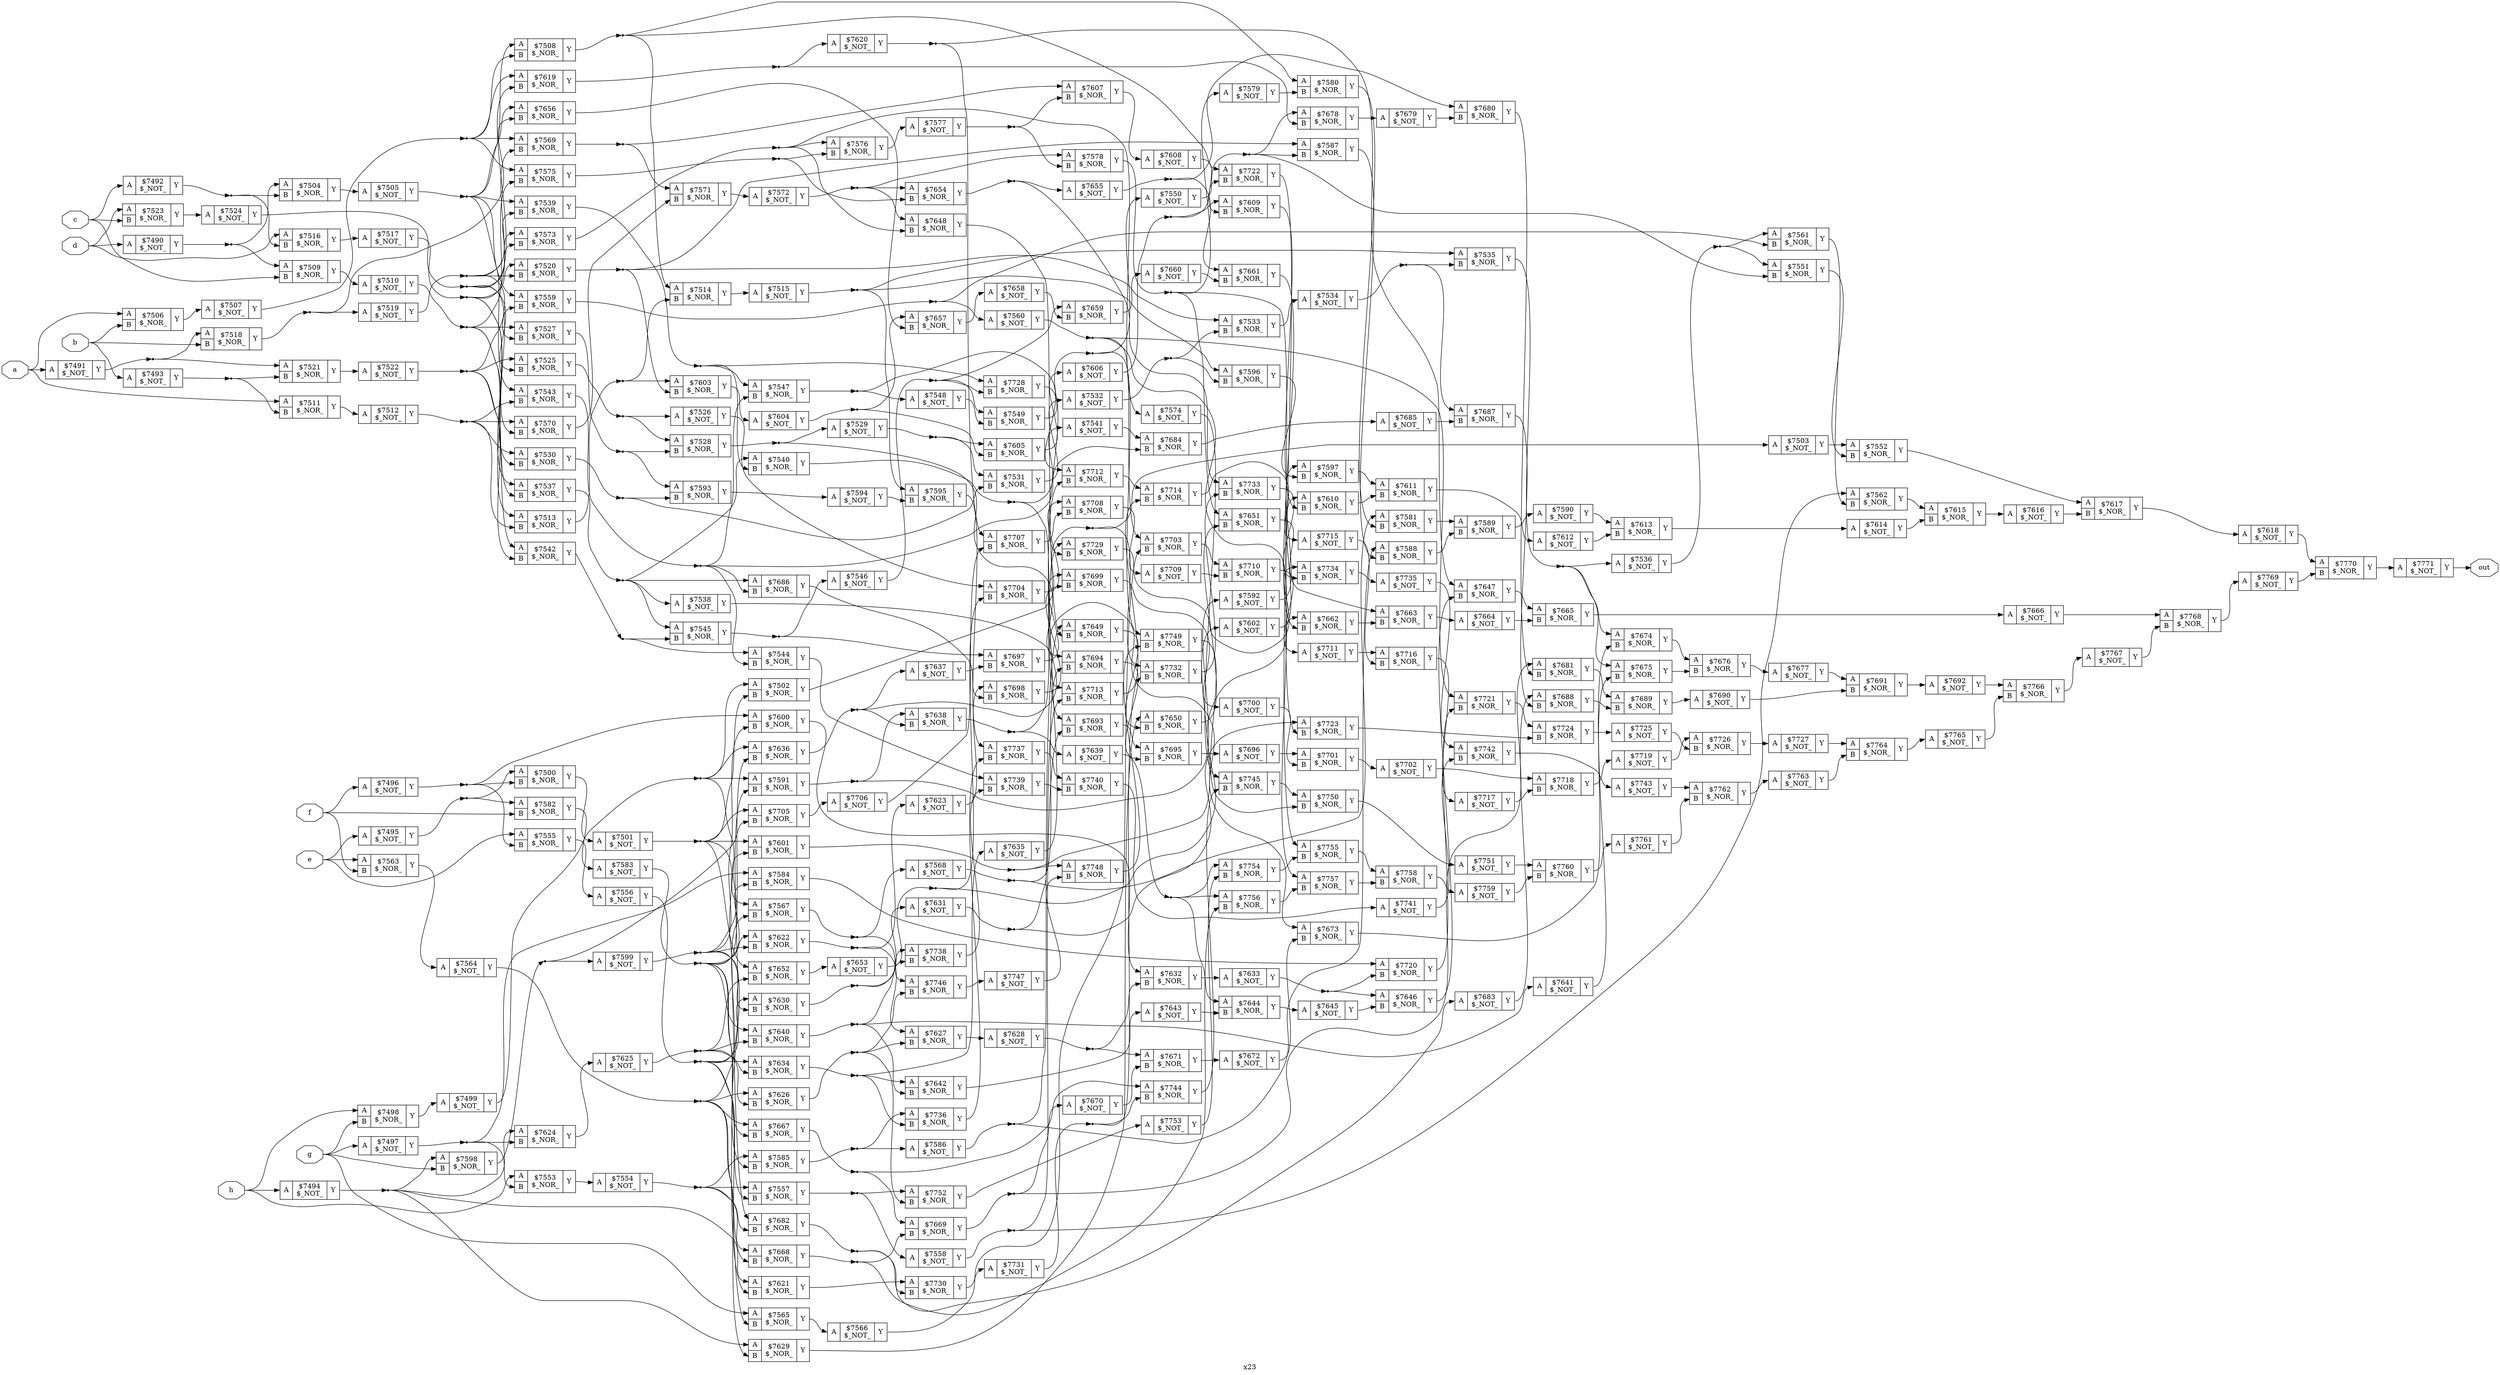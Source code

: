 digraph "x23" {
label="x23";
rankdir="LR";
remincross=true;
n282 [ shape=octagon, label="a", color="black", fontcolor="black" ];
n283 [ shape=octagon, label="b", color="black", fontcolor="black" ];
n284 [ shape=octagon, label="c", color="black", fontcolor="black" ];
n285 [ shape=octagon, label="d", color="black", fontcolor="black" ];
n286 [ shape=octagon, label="e", color="black", fontcolor="black" ];
n287 [ shape=octagon, label="f", color="black", fontcolor="black" ];
n288 [ shape=octagon, label="g", color="black", fontcolor="black" ];
n289 [ shape=octagon, label="h", color="black", fontcolor="black" ];
n290 [ shape=octagon, label="out", color="black", fontcolor="black" ];
c293 [ shape=record, label="{{<p291> A}|$7490\n$_NOT_|{<p292> Y}}" ];
c294 [ shape=record, label="{{<p291> A}|$7491\n$_NOT_|{<p292> Y}}" ];
c295 [ shape=record, label="{{<p291> A}|$7492\n$_NOT_|{<p292> Y}}" ];
c296 [ shape=record, label="{{<p291> A}|$7493\n$_NOT_|{<p292> Y}}" ];
c297 [ shape=record, label="{{<p291> A}|$7494\n$_NOT_|{<p292> Y}}" ];
c298 [ shape=record, label="{{<p291> A}|$7495\n$_NOT_|{<p292> Y}}" ];
c299 [ shape=record, label="{{<p291> A}|$7496\n$_NOT_|{<p292> Y}}" ];
c300 [ shape=record, label="{{<p291> A}|$7497\n$_NOT_|{<p292> Y}}" ];
c302 [ shape=record, label="{{<p291> A|<p301> B}|$7498\n$_NOR_|{<p292> Y}}" ];
c303 [ shape=record, label="{{<p291> A}|$7499\n$_NOT_|{<p292> Y}}" ];
c304 [ shape=record, label="{{<p291> A|<p301> B}|$7500\n$_NOR_|{<p292> Y}}" ];
c305 [ shape=record, label="{{<p291> A}|$7501\n$_NOT_|{<p292> Y}}" ];
c306 [ shape=record, label="{{<p291> A|<p301> B}|$7502\n$_NOR_|{<p292> Y}}" ];
c307 [ shape=record, label="{{<p291> A}|$7503\n$_NOT_|{<p292> Y}}" ];
c308 [ shape=record, label="{{<p291> A|<p301> B}|$7504\n$_NOR_|{<p292> Y}}" ];
c309 [ shape=record, label="{{<p291> A}|$7505\n$_NOT_|{<p292> Y}}" ];
c310 [ shape=record, label="{{<p291> A|<p301> B}|$7506\n$_NOR_|{<p292> Y}}" ];
c311 [ shape=record, label="{{<p291> A}|$7507\n$_NOT_|{<p292> Y}}" ];
c312 [ shape=record, label="{{<p291> A|<p301> B}|$7508\n$_NOR_|{<p292> Y}}" ];
c313 [ shape=record, label="{{<p291> A|<p301> B}|$7509\n$_NOR_|{<p292> Y}}" ];
c314 [ shape=record, label="{{<p291> A}|$7510\n$_NOT_|{<p292> Y}}" ];
c315 [ shape=record, label="{{<p291> A|<p301> B}|$7511\n$_NOR_|{<p292> Y}}" ];
c316 [ shape=record, label="{{<p291> A}|$7512\n$_NOT_|{<p292> Y}}" ];
c317 [ shape=record, label="{{<p291> A|<p301> B}|$7513\n$_NOR_|{<p292> Y}}" ];
c318 [ shape=record, label="{{<p291> A|<p301> B}|$7514\n$_NOR_|{<p292> Y}}" ];
c319 [ shape=record, label="{{<p291> A}|$7515\n$_NOT_|{<p292> Y}}" ];
c320 [ shape=record, label="{{<p291> A|<p301> B}|$7516\n$_NOR_|{<p292> Y}}" ];
c321 [ shape=record, label="{{<p291> A}|$7517\n$_NOT_|{<p292> Y}}" ];
c322 [ shape=record, label="{{<p291> A|<p301> B}|$7518\n$_NOR_|{<p292> Y}}" ];
c323 [ shape=record, label="{{<p291> A}|$7519\n$_NOT_|{<p292> Y}}" ];
c324 [ shape=record, label="{{<p291> A|<p301> B}|$7520\n$_NOR_|{<p292> Y}}" ];
c325 [ shape=record, label="{{<p291> A|<p301> B}|$7521\n$_NOR_|{<p292> Y}}" ];
c326 [ shape=record, label="{{<p291> A}|$7522\n$_NOT_|{<p292> Y}}" ];
c327 [ shape=record, label="{{<p291> A|<p301> B}|$7523\n$_NOR_|{<p292> Y}}" ];
c328 [ shape=record, label="{{<p291> A}|$7524\n$_NOT_|{<p292> Y}}" ];
c329 [ shape=record, label="{{<p291> A|<p301> B}|$7525\n$_NOR_|{<p292> Y}}" ];
c330 [ shape=record, label="{{<p291> A}|$7526\n$_NOT_|{<p292> Y}}" ];
c331 [ shape=record, label="{{<p291> A|<p301> B}|$7527\n$_NOR_|{<p292> Y}}" ];
c332 [ shape=record, label="{{<p291> A|<p301> B}|$7528\n$_NOR_|{<p292> Y}}" ];
c333 [ shape=record, label="{{<p291> A}|$7529\n$_NOT_|{<p292> Y}}" ];
c334 [ shape=record, label="{{<p291> A|<p301> B}|$7530\n$_NOR_|{<p292> Y}}" ];
c335 [ shape=record, label="{{<p291> A|<p301> B}|$7531\n$_NOR_|{<p292> Y}}" ];
c336 [ shape=record, label="{{<p291> A}|$7532\n$_NOT_|{<p292> Y}}" ];
c337 [ shape=record, label="{{<p291> A|<p301> B}|$7533\n$_NOR_|{<p292> Y}}" ];
c338 [ shape=record, label="{{<p291> A}|$7534\n$_NOT_|{<p292> Y}}" ];
c339 [ shape=record, label="{{<p291> A|<p301> B}|$7535\n$_NOR_|{<p292> Y}}" ];
c340 [ shape=record, label="{{<p291> A}|$7536\n$_NOT_|{<p292> Y}}" ];
c341 [ shape=record, label="{{<p291> A|<p301> B}|$7537\n$_NOR_|{<p292> Y}}" ];
c342 [ shape=record, label="{{<p291> A}|$7538\n$_NOT_|{<p292> Y}}" ];
c343 [ shape=record, label="{{<p291> A|<p301> B}|$7539\n$_NOR_|{<p292> Y}}" ];
c344 [ shape=record, label="{{<p291> A|<p301> B}|$7540\n$_NOR_|{<p292> Y}}" ];
c345 [ shape=record, label="{{<p291> A}|$7541\n$_NOT_|{<p292> Y}}" ];
c346 [ shape=record, label="{{<p291> A|<p301> B}|$7542\n$_NOR_|{<p292> Y}}" ];
c347 [ shape=record, label="{{<p291> A|<p301> B}|$7543\n$_NOR_|{<p292> Y}}" ];
c348 [ shape=record, label="{{<p291> A|<p301> B}|$7544\n$_NOR_|{<p292> Y}}" ];
c349 [ shape=record, label="{{<p291> A|<p301> B}|$7545\n$_NOR_|{<p292> Y}}" ];
c350 [ shape=record, label="{{<p291> A}|$7546\n$_NOT_|{<p292> Y}}" ];
c351 [ shape=record, label="{{<p291> A|<p301> B}|$7547\n$_NOR_|{<p292> Y}}" ];
c352 [ shape=record, label="{{<p291> A}|$7548\n$_NOT_|{<p292> Y}}" ];
c353 [ shape=record, label="{{<p291> A|<p301> B}|$7549\n$_NOR_|{<p292> Y}}" ];
c354 [ shape=record, label="{{<p291> A}|$7550\n$_NOT_|{<p292> Y}}" ];
c355 [ shape=record, label="{{<p291> A|<p301> B}|$7551\n$_NOR_|{<p292> Y}}" ];
c356 [ shape=record, label="{{<p291> A|<p301> B}|$7552\n$_NOR_|{<p292> Y}}" ];
c357 [ shape=record, label="{{<p291> A|<p301> B}|$7553\n$_NOR_|{<p292> Y}}" ];
c358 [ shape=record, label="{{<p291> A}|$7554\n$_NOT_|{<p292> Y}}" ];
c359 [ shape=record, label="{{<p291> A|<p301> B}|$7555\n$_NOR_|{<p292> Y}}" ];
c360 [ shape=record, label="{{<p291> A}|$7556\n$_NOT_|{<p292> Y}}" ];
c361 [ shape=record, label="{{<p291> A|<p301> B}|$7557\n$_NOR_|{<p292> Y}}" ];
c362 [ shape=record, label="{{<p291> A}|$7558\n$_NOT_|{<p292> Y}}" ];
c363 [ shape=record, label="{{<p291> A|<p301> B}|$7559\n$_NOR_|{<p292> Y}}" ];
c364 [ shape=record, label="{{<p291> A}|$7560\n$_NOT_|{<p292> Y}}" ];
c365 [ shape=record, label="{{<p291> A|<p301> B}|$7561\n$_NOR_|{<p292> Y}}" ];
c366 [ shape=record, label="{{<p291> A|<p301> B}|$7562\n$_NOR_|{<p292> Y}}" ];
c367 [ shape=record, label="{{<p291> A|<p301> B}|$7563\n$_NOR_|{<p292> Y}}" ];
c368 [ shape=record, label="{{<p291> A}|$7564\n$_NOT_|{<p292> Y}}" ];
c369 [ shape=record, label="{{<p291> A|<p301> B}|$7565\n$_NOR_|{<p292> Y}}" ];
c370 [ shape=record, label="{{<p291> A}|$7566\n$_NOT_|{<p292> Y}}" ];
c371 [ shape=record, label="{{<p291> A|<p301> B}|$7567\n$_NOR_|{<p292> Y}}" ];
c372 [ shape=record, label="{{<p291> A}|$7568\n$_NOT_|{<p292> Y}}" ];
c373 [ shape=record, label="{{<p291> A|<p301> B}|$7569\n$_NOR_|{<p292> Y}}" ];
c374 [ shape=record, label="{{<p291> A|<p301> B}|$7570\n$_NOR_|{<p292> Y}}" ];
c375 [ shape=record, label="{{<p291> A|<p301> B}|$7571\n$_NOR_|{<p292> Y}}" ];
c376 [ shape=record, label="{{<p291> A}|$7572\n$_NOT_|{<p292> Y}}" ];
c377 [ shape=record, label="{{<p291> A|<p301> B}|$7573\n$_NOR_|{<p292> Y}}" ];
c378 [ shape=record, label="{{<p291> A}|$7574\n$_NOT_|{<p292> Y}}" ];
c379 [ shape=record, label="{{<p291> A|<p301> B}|$7575\n$_NOR_|{<p292> Y}}" ];
c380 [ shape=record, label="{{<p291> A|<p301> B}|$7576\n$_NOR_|{<p292> Y}}" ];
c381 [ shape=record, label="{{<p291> A}|$7577\n$_NOT_|{<p292> Y}}" ];
c382 [ shape=record, label="{{<p291> A|<p301> B}|$7578\n$_NOR_|{<p292> Y}}" ];
c383 [ shape=record, label="{{<p291> A}|$7579\n$_NOT_|{<p292> Y}}" ];
c384 [ shape=record, label="{{<p291> A|<p301> B}|$7580\n$_NOR_|{<p292> Y}}" ];
c385 [ shape=record, label="{{<p291> A|<p301> B}|$7581\n$_NOR_|{<p292> Y}}" ];
c386 [ shape=record, label="{{<p291> A|<p301> B}|$7582\n$_NOR_|{<p292> Y}}" ];
c387 [ shape=record, label="{{<p291> A}|$7583\n$_NOT_|{<p292> Y}}" ];
c388 [ shape=record, label="{{<p291> A|<p301> B}|$7584\n$_NOR_|{<p292> Y}}" ];
c389 [ shape=record, label="{{<p291> A|<p301> B}|$7585\n$_NOR_|{<p292> Y}}" ];
c390 [ shape=record, label="{{<p291> A}|$7586\n$_NOT_|{<p292> Y}}" ];
c391 [ shape=record, label="{{<p291> A|<p301> B}|$7587\n$_NOR_|{<p292> Y}}" ];
c392 [ shape=record, label="{{<p291> A|<p301> B}|$7588\n$_NOR_|{<p292> Y}}" ];
c393 [ shape=record, label="{{<p291> A|<p301> B}|$7589\n$_NOR_|{<p292> Y}}" ];
c394 [ shape=record, label="{{<p291> A}|$7590\n$_NOT_|{<p292> Y}}" ];
c395 [ shape=record, label="{{<p291> A|<p301> B}|$7591\n$_NOR_|{<p292> Y}}" ];
c396 [ shape=record, label="{{<p291> A}|$7592\n$_NOT_|{<p292> Y}}" ];
c397 [ shape=record, label="{{<p291> A|<p301> B}|$7593\n$_NOR_|{<p292> Y}}" ];
c398 [ shape=record, label="{{<p291> A}|$7594\n$_NOT_|{<p292> Y}}" ];
c399 [ shape=record, label="{{<p291> A|<p301> B}|$7595\n$_NOR_|{<p292> Y}}" ];
c400 [ shape=record, label="{{<p291> A|<p301> B}|$7596\n$_NOR_|{<p292> Y}}" ];
c401 [ shape=record, label="{{<p291> A|<p301> B}|$7597\n$_NOR_|{<p292> Y}}" ];
c402 [ shape=record, label="{{<p291> A|<p301> B}|$7598\n$_NOR_|{<p292> Y}}" ];
c403 [ shape=record, label="{{<p291> A}|$7599\n$_NOT_|{<p292> Y}}" ];
c404 [ shape=record, label="{{<p291> A|<p301> B}|$7600\n$_NOR_|{<p292> Y}}" ];
c405 [ shape=record, label="{{<p291> A|<p301> B}|$7601\n$_NOR_|{<p292> Y}}" ];
c406 [ shape=record, label="{{<p291> A}|$7602\n$_NOT_|{<p292> Y}}" ];
c407 [ shape=record, label="{{<p291> A|<p301> B}|$7603\n$_NOR_|{<p292> Y}}" ];
c408 [ shape=record, label="{{<p291> A}|$7604\n$_NOT_|{<p292> Y}}" ];
c409 [ shape=record, label="{{<p291> A|<p301> B}|$7605\n$_NOR_|{<p292> Y}}" ];
c410 [ shape=record, label="{{<p291> A}|$7606\n$_NOT_|{<p292> Y}}" ];
c411 [ shape=record, label="{{<p291> A|<p301> B}|$7607\n$_NOR_|{<p292> Y}}" ];
c412 [ shape=record, label="{{<p291> A}|$7608\n$_NOT_|{<p292> Y}}" ];
c413 [ shape=record, label="{{<p291> A|<p301> B}|$7609\n$_NOR_|{<p292> Y}}" ];
c414 [ shape=record, label="{{<p291> A|<p301> B}|$7610\n$_NOR_|{<p292> Y}}" ];
c415 [ shape=record, label="{{<p291> A|<p301> B}|$7611\n$_NOR_|{<p292> Y}}" ];
c416 [ shape=record, label="{{<p291> A}|$7612\n$_NOT_|{<p292> Y}}" ];
c417 [ shape=record, label="{{<p291> A|<p301> B}|$7613\n$_NOR_|{<p292> Y}}" ];
c418 [ shape=record, label="{{<p291> A}|$7614\n$_NOT_|{<p292> Y}}" ];
c419 [ shape=record, label="{{<p291> A|<p301> B}|$7615\n$_NOR_|{<p292> Y}}" ];
c420 [ shape=record, label="{{<p291> A}|$7616\n$_NOT_|{<p292> Y}}" ];
c421 [ shape=record, label="{{<p291> A|<p301> B}|$7617\n$_NOR_|{<p292> Y}}" ];
c422 [ shape=record, label="{{<p291> A}|$7618\n$_NOT_|{<p292> Y}}" ];
c423 [ shape=record, label="{{<p291> A|<p301> B}|$7619\n$_NOR_|{<p292> Y}}" ];
c424 [ shape=record, label="{{<p291> A}|$7620\n$_NOT_|{<p292> Y}}" ];
c425 [ shape=record, label="{{<p291> A|<p301> B}|$7621\n$_NOR_|{<p292> Y}}" ];
c426 [ shape=record, label="{{<p291> A|<p301> B}|$7622\n$_NOR_|{<p292> Y}}" ];
c427 [ shape=record, label="{{<p291> A}|$7623\n$_NOT_|{<p292> Y}}" ];
c428 [ shape=record, label="{{<p291> A|<p301> B}|$7624\n$_NOR_|{<p292> Y}}" ];
c429 [ shape=record, label="{{<p291> A}|$7625\n$_NOT_|{<p292> Y}}" ];
c430 [ shape=record, label="{{<p291> A|<p301> B}|$7626\n$_NOR_|{<p292> Y}}" ];
c431 [ shape=record, label="{{<p291> A|<p301> B}|$7627\n$_NOR_|{<p292> Y}}" ];
c432 [ shape=record, label="{{<p291> A}|$7628\n$_NOT_|{<p292> Y}}" ];
c433 [ shape=record, label="{{<p291> A|<p301> B}|$7629\n$_NOR_|{<p292> Y}}" ];
c434 [ shape=record, label="{{<p291> A|<p301> B}|$7630\n$_NOR_|{<p292> Y}}" ];
c435 [ shape=record, label="{{<p291> A}|$7631\n$_NOT_|{<p292> Y}}" ];
c436 [ shape=record, label="{{<p291> A|<p301> B}|$7632\n$_NOR_|{<p292> Y}}" ];
c437 [ shape=record, label="{{<p291> A}|$7633\n$_NOT_|{<p292> Y}}" ];
c438 [ shape=record, label="{{<p291> A|<p301> B}|$7634\n$_NOR_|{<p292> Y}}" ];
c439 [ shape=record, label="{{<p291> A}|$7635\n$_NOT_|{<p292> Y}}" ];
c440 [ shape=record, label="{{<p291> A|<p301> B}|$7636\n$_NOR_|{<p292> Y}}" ];
c441 [ shape=record, label="{{<p291> A}|$7637\n$_NOT_|{<p292> Y}}" ];
c442 [ shape=record, label="{{<p291> A|<p301> B}|$7638\n$_NOR_|{<p292> Y}}" ];
c443 [ shape=record, label="{{<p291> A}|$7639\n$_NOT_|{<p292> Y}}" ];
c444 [ shape=record, label="{{<p291> A|<p301> B}|$7640\n$_NOR_|{<p292> Y}}" ];
c445 [ shape=record, label="{{<p291> A}|$7641\n$_NOT_|{<p292> Y}}" ];
c446 [ shape=record, label="{{<p291> A|<p301> B}|$7642\n$_NOR_|{<p292> Y}}" ];
c447 [ shape=record, label="{{<p291> A}|$7643\n$_NOT_|{<p292> Y}}" ];
c448 [ shape=record, label="{{<p291> A|<p301> B}|$7644\n$_NOR_|{<p292> Y}}" ];
c449 [ shape=record, label="{{<p291> A}|$7645\n$_NOT_|{<p292> Y}}" ];
c450 [ shape=record, label="{{<p291> A|<p301> B}|$7646\n$_NOR_|{<p292> Y}}" ];
c451 [ shape=record, label="{{<p291> A|<p301> B}|$7647\n$_NOR_|{<p292> Y}}" ];
c452 [ shape=record, label="{{<p291> A|<p301> B}|$7648\n$_NOR_|{<p292> Y}}" ];
c453 [ shape=record, label="{{<p291> A|<p301> B}|$7649\n$_NOR_|{<p292> Y}}" ];
c454 [ shape=record, label="{{<p291> A|<p301> B}|$7650\n$_NOR_|{<p292> Y}}" ];
c455 [ shape=record, label="{{<p291> A|<p301> B}|$7651\n$_NOR_|{<p292> Y}}" ];
c456 [ shape=record, label="{{<p291> A|<p301> B}|$7652\n$_NOR_|{<p292> Y}}" ];
c457 [ shape=record, label="{{<p291> A}|$7653\n$_NOT_|{<p292> Y}}" ];
c458 [ shape=record, label="{{<p291> A|<p301> B}|$7654\n$_NOR_|{<p292> Y}}" ];
c459 [ shape=record, label="{{<p291> A}|$7655\n$_NOT_|{<p292> Y}}" ];
c460 [ shape=record, label="{{<p291> A|<p301> B}|$7656\n$_NOR_|{<p292> Y}}" ];
c461 [ shape=record, label="{{<p291> A|<p301> B}|$7657\n$_NOR_|{<p292> Y}}" ];
c462 [ shape=record, label="{{<p291> A}|$7658\n$_NOT_|{<p292> Y}}" ];
c463 [ shape=record, label="{{<p291> A|<p301> B}|$7659\n$_NOR_|{<p292> Y}}" ];
c464 [ shape=record, label="{{<p291> A}|$7660\n$_NOT_|{<p292> Y}}" ];
c465 [ shape=record, label="{{<p291> A|<p301> B}|$7661\n$_NOR_|{<p292> Y}}" ];
c466 [ shape=record, label="{{<p291> A|<p301> B}|$7662\n$_NOR_|{<p292> Y}}" ];
c467 [ shape=record, label="{{<p291> A|<p301> B}|$7663\n$_NOR_|{<p292> Y}}" ];
c468 [ shape=record, label="{{<p291> A}|$7664\n$_NOT_|{<p292> Y}}" ];
c469 [ shape=record, label="{{<p291> A|<p301> B}|$7665\n$_NOR_|{<p292> Y}}" ];
c470 [ shape=record, label="{{<p291> A}|$7666\n$_NOT_|{<p292> Y}}" ];
c471 [ shape=record, label="{{<p291> A|<p301> B}|$7667\n$_NOR_|{<p292> Y}}" ];
c472 [ shape=record, label="{{<p291> A|<p301> B}|$7668\n$_NOR_|{<p292> Y}}" ];
c473 [ shape=record, label="{{<p291> A|<p301> B}|$7669\n$_NOR_|{<p292> Y}}" ];
c474 [ shape=record, label="{{<p291> A}|$7670\n$_NOT_|{<p292> Y}}" ];
c475 [ shape=record, label="{{<p291> A|<p301> B}|$7671\n$_NOR_|{<p292> Y}}" ];
c476 [ shape=record, label="{{<p291> A}|$7672\n$_NOT_|{<p292> Y}}" ];
c477 [ shape=record, label="{{<p291> A|<p301> B}|$7673\n$_NOR_|{<p292> Y}}" ];
c478 [ shape=record, label="{{<p291> A|<p301> B}|$7674\n$_NOR_|{<p292> Y}}" ];
c479 [ shape=record, label="{{<p291> A|<p301> B}|$7675\n$_NOR_|{<p292> Y}}" ];
c480 [ shape=record, label="{{<p291> A|<p301> B}|$7676\n$_NOR_|{<p292> Y}}" ];
c481 [ shape=record, label="{{<p291> A}|$7677\n$_NOT_|{<p292> Y}}" ];
c482 [ shape=record, label="{{<p291> A|<p301> B}|$7678\n$_NOR_|{<p292> Y}}" ];
c483 [ shape=record, label="{{<p291> A}|$7679\n$_NOT_|{<p292> Y}}" ];
c484 [ shape=record, label="{{<p291> A|<p301> B}|$7680\n$_NOR_|{<p292> Y}}" ];
c485 [ shape=record, label="{{<p291> A|<p301> B}|$7681\n$_NOR_|{<p292> Y}}" ];
c486 [ shape=record, label="{{<p291> A|<p301> B}|$7682\n$_NOR_|{<p292> Y}}" ];
c487 [ shape=record, label="{{<p291> A}|$7683\n$_NOT_|{<p292> Y}}" ];
c488 [ shape=record, label="{{<p291> A|<p301> B}|$7684\n$_NOR_|{<p292> Y}}" ];
c489 [ shape=record, label="{{<p291> A}|$7685\n$_NOT_|{<p292> Y}}" ];
c490 [ shape=record, label="{{<p291> A|<p301> B}|$7686\n$_NOR_|{<p292> Y}}" ];
c491 [ shape=record, label="{{<p291> A|<p301> B}|$7687\n$_NOR_|{<p292> Y}}" ];
c492 [ shape=record, label="{{<p291> A|<p301> B}|$7688\n$_NOR_|{<p292> Y}}" ];
c493 [ shape=record, label="{{<p291> A|<p301> B}|$7689\n$_NOR_|{<p292> Y}}" ];
c494 [ shape=record, label="{{<p291> A}|$7690\n$_NOT_|{<p292> Y}}" ];
c495 [ shape=record, label="{{<p291> A|<p301> B}|$7691\n$_NOR_|{<p292> Y}}" ];
c496 [ shape=record, label="{{<p291> A}|$7692\n$_NOT_|{<p292> Y}}" ];
c497 [ shape=record, label="{{<p291> A|<p301> B}|$7693\n$_NOR_|{<p292> Y}}" ];
c498 [ shape=record, label="{{<p291> A|<p301> B}|$7694\n$_NOR_|{<p292> Y}}" ];
c499 [ shape=record, label="{{<p291> A|<p301> B}|$7695\n$_NOR_|{<p292> Y}}" ];
c500 [ shape=record, label="{{<p291> A}|$7696\n$_NOT_|{<p292> Y}}" ];
c501 [ shape=record, label="{{<p291> A|<p301> B}|$7697\n$_NOR_|{<p292> Y}}" ];
c502 [ shape=record, label="{{<p291> A|<p301> B}|$7698\n$_NOR_|{<p292> Y}}" ];
c503 [ shape=record, label="{{<p291> A|<p301> B}|$7699\n$_NOR_|{<p292> Y}}" ];
c504 [ shape=record, label="{{<p291> A}|$7700\n$_NOT_|{<p292> Y}}" ];
c505 [ shape=record, label="{{<p291> A|<p301> B}|$7701\n$_NOR_|{<p292> Y}}" ];
c506 [ shape=record, label="{{<p291> A}|$7702\n$_NOT_|{<p292> Y}}" ];
c507 [ shape=record, label="{{<p291> A|<p301> B}|$7703\n$_NOR_|{<p292> Y}}" ];
c508 [ shape=record, label="{{<p291> A|<p301> B}|$7704\n$_NOR_|{<p292> Y}}" ];
c509 [ shape=record, label="{{<p291> A|<p301> B}|$7705\n$_NOR_|{<p292> Y}}" ];
c510 [ shape=record, label="{{<p291> A}|$7706\n$_NOT_|{<p292> Y}}" ];
c511 [ shape=record, label="{{<p291> A|<p301> B}|$7707\n$_NOR_|{<p292> Y}}" ];
c512 [ shape=record, label="{{<p291> A|<p301> B}|$7708\n$_NOR_|{<p292> Y}}" ];
c513 [ shape=record, label="{{<p291> A}|$7709\n$_NOT_|{<p292> Y}}" ];
c514 [ shape=record, label="{{<p291> A|<p301> B}|$7710\n$_NOR_|{<p292> Y}}" ];
c515 [ shape=record, label="{{<p291> A}|$7711\n$_NOT_|{<p292> Y}}" ];
c516 [ shape=record, label="{{<p291> A|<p301> B}|$7712\n$_NOR_|{<p292> Y}}" ];
c517 [ shape=record, label="{{<p291> A|<p301> B}|$7713\n$_NOR_|{<p292> Y}}" ];
c518 [ shape=record, label="{{<p291> A|<p301> B}|$7714\n$_NOR_|{<p292> Y}}" ];
c519 [ shape=record, label="{{<p291> A}|$7715\n$_NOT_|{<p292> Y}}" ];
c520 [ shape=record, label="{{<p291> A|<p301> B}|$7716\n$_NOR_|{<p292> Y}}" ];
c521 [ shape=record, label="{{<p291> A}|$7717\n$_NOT_|{<p292> Y}}" ];
c522 [ shape=record, label="{{<p291> A|<p301> B}|$7718\n$_NOR_|{<p292> Y}}" ];
c523 [ shape=record, label="{{<p291> A}|$7719\n$_NOT_|{<p292> Y}}" ];
c524 [ shape=record, label="{{<p291> A|<p301> B}|$7720\n$_NOR_|{<p292> Y}}" ];
c525 [ shape=record, label="{{<p291> A|<p301> B}|$7721\n$_NOR_|{<p292> Y}}" ];
c526 [ shape=record, label="{{<p291> A|<p301> B}|$7722\n$_NOR_|{<p292> Y}}" ];
c527 [ shape=record, label="{{<p291> A|<p301> B}|$7723\n$_NOR_|{<p292> Y}}" ];
c528 [ shape=record, label="{{<p291> A|<p301> B}|$7724\n$_NOR_|{<p292> Y}}" ];
c529 [ shape=record, label="{{<p291> A}|$7725\n$_NOT_|{<p292> Y}}" ];
c530 [ shape=record, label="{{<p291> A|<p301> B}|$7726\n$_NOR_|{<p292> Y}}" ];
c531 [ shape=record, label="{{<p291> A}|$7727\n$_NOT_|{<p292> Y}}" ];
c532 [ shape=record, label="{{<p291> A|<p301> B}|$7728\n$_NOR_|{<p292> Y}}" ];
c533 [ shape=record, label="{{<p291> A|<p301> B}|$7729\n$_NOR_|{<p292> Y}}" ];
c534 [ shape=record, label="{{<p291> A|<p301> B}|$7730\n$_NOR_|{<p292> Y}}" ];
c535 [ shape=record, label="{{<p291> A}|$7731\n$_NOT_|{<p292> Y}}" ];
c536 [ shape=record, label="{{<p291> A|<p301> B}|$7732\n$_NOR_|{<p292> Y}}" ];
c537 [ shape=record, label="{{<p291> A|<p301> B}|$7733\n$_NOR_|{<p292> Y}}" ];
c538 [ shape=record, label="{{<p291> A|<p301> B}|$7734\n$_NOR_|{<p292> Y}}" ];
c539 [ shape=record, label="{{<p291> A}|$7735\n$_NOT_|{<p292> Y}}" ];
c540 [ shape=record, label="{{<p291> A|<p301> B}|$7736\n$_NOR_|{<p292> Y}}" ];
c541 [ shape=record, label="{{<p291> A|<p301> B}|$7737\n$_NOR_|{<p292> Y}}" ];
c542 [ shape=record, label="{{<p291> A|<p301> B}|$7738\n$_NOR_|{<p292> Y}}" ];
c543 [ shape=record, label="{{<p291> A|<p301> B}|$7739\n$_NOR_|{<p292> Y}}" ];
c544 [ shape=record, label="{{<p291> A|<p301> B}|$7740\n$_NOR_|{<p292> Y}}" ];
c545 [ shape=record, label="{{<p291> A}|$7741\n$_NOT_|{<p292> Y}}" ];
c546 [ shape=record, label="{{<p291> A|<p301> B}|$7742\n$_NOR_|{<p292> Y}}" ];
c547 [ shape=record, label="{{<p291> A}|$7743\n$_NOT_|{<p292> Y}}" ];
c548 [ shape=record, label="{{<p291> A|<p301> B}|$7744\n$_NOR_|{<p292> Y}}" ];
c549 [ shape=record, label="{{<p291> A|<p301> B}|$7745\n$_NOR_|{<p292> Y}}" ];
c550 [ shape=record, label="{{<p291> A|<p301> B}|$7746\n$_NOR_|{<p292> Y}}" ];
c551 [ shape=record, label="{{<p291> A}|$7747\n$_NOT_|{<p292> Y}}" ];
c552 [ shape=record, label="{{<p291> A|<p301> B}|$7748\n$_NOR_|{<p292> Y}}" ];
c553 [ shape=record, label="{{<p291> A|<p301> B}|$7749\n$_NOR_|{<p292> Y}}" ];
c554 [ shape=record, label="{{<p291> A|<p301> B}|$7750\n$_NOR_|{<p292> Y}}" ];
c555 [ shape=record, label="{{<p291> A}|$7751\n$_NOT_|{<p292> Y}}" ];
c556 [ shape=record, label="{{<p291> A|<p301> B}|$7752\n$_NOR_|{<p292> Y}}" ];
c557 [ shape=record, label="{{<p291> A}|$7753\n$_NOT_|{<p292> Y}}" ];
c558 [ shape=record, label="{{<p291> A|<p301> B}|$7754\n$_NOR_|{<p292> Y}}" ];
c559 [ shape=record, label="{{<p291> A|<p301> B}|$7755\n$_NOR_|{<p292> Y}}" ];
c560 [ shape=record, label="{{<p291> A|<p301> B}|$7756\n$_NOR_|{<p292> Y}}" ];
c561 [ shape=record, label="{{<p291> A|<p301> B}|$7757\n$_NOR_|{<p292> Y}}" ];
c562 [ shape=record, label="{{<p291> A|<p301> B}|$7758\n$_NOR_|{<p292> Y}}" ];
c563 [ shape=record, label="{{<p291> A}|$7759\n$_NOT_|{<p292> Y}}" ];
c564 [ shape=record, label="{{<p291> A|<p301> B}|$7760\n$_NOR_|{<p292> Y}}" ];
c565 [ shape=record, label="{{<p291> A}|$7761\n$_NOT_|{<p292> Y}}" ];
c566 [ shape=record, label="{{<p291> A|<p301> B}|$7762\n$_NOR_|{<p292> Y}}" ];
c567 [ shape=record, label="{{<p291> A}|$7763\n$_NOT_|{<p292> Y}}" ];
c568 [ shape=record, label="{{<p291> A|<p301> B}|$7764\n$_NOR_|{<p292> Y}}" ];
c569 [ shape=record, label="{{<p291> A}|$7765\n$_NOT_|{<p292> Y}}" ];
c570 [ shape=record, label="{{<p291> A|<p301> B}|$7766\n$_NOR_|{<p292> Y}}" ];
c571 [ shape=record, label="{{<p291> A}|$7767\n$_NOT_|{<p292> Y}}" ];
c572 [ shape=record, label="{{<p291> A|<p301> B}|$7768\n$_NOR_|{<p292> Y}}" ];
c573 [ shape=record, label="{{<p291> A}|$7769\n$_NOT_|{<p292> Y}}" ];
c574 [ shape=record, label="{{<p291> A|<p301> B}|$7770\n$_NOR_|{<p292> Y}}" ];
c575 [ shape=record, label="{{<p291> A}|$7771\n$_NOT_|{<p292> Y}}" ];
c384:p292:e -> c385:p301:w [color="black", label=""];
c393:p292:e -> c394:p291:w [color="black", label=""];
c474:p292:e -> c475:p301:w [color="black", label=""];
c475:p292:e -> c476:p291:w [color="black", label=""];
c476:p292:e -> c477:p301:w [color="black", label=""];
c477:p292:e -> c478:p301:w [color="black", label=""];
c478:p292:e -> c480:p291:w [color="black", label=""];
c479:p292:e -> c480:p301:w [color="black", label=""];
c480:p292:e -> c481:p291:w [color="black", label=""];
c481:p292:e -> c495:p291:w [color="black", label=""];
c482:p292:e -> c483:p291:w [color="black", label=""];
c483:p292:e -> c484:p301:w [color="black", label=""];
n11 [ shape=point ];
c293:p292:e -> n11:w [color="black", label=""];
n11:e -> c308:p291:w [color="black", label=""];
n11:e -> c313:p291:w [color="black", label=""];
n110 [ shape=point ];
c303:p292:e -> n110:w [color="black", label=""];
n110:e -> c306:p291:w [color="black", label=""];
n110:e -> c371:p291:w [color="black", label=""];
n110:e -> c395:p291:w [color="black", label=""];
n110:e -> c440:p291:w [color="black", label=""];
c484:p292:e -> c485:p301:w [color="black", label=""];
c485:p292:e -> c493:p291:w [color="black", label=""];
n113 [ shape=point ];
c486:p292:e -> n113:w [color="black", label=""];
n113:e -> c487:p291:w [color="black", label=""];
n113:e -> c534:p301:w [color="black", label=""];
c487:p292:e -> c492:p291:w [color="black", label=""];
c488:p292:e -> c489:p291:w [color="black", label=""];
c489:p292:e -> c491:p301:w [color="black", label=""];
c490:p292:e -> c502:p301:w [color="black", label=""];
c491:p292:e -> c492:p301:w [color="black", label=""];
c492:p292:e -> c493:p301:w [color="black", label=""];
c394:p292:e -> c417:p291:w [color="black", label=""];
c493:p292:e -> c494:p291:w [color="black", label=""];
c304:p292:e -> c305:p291:w [color="black", label=""];
c494:p292:e -> c495:p301:w [color="black", label=""];
c495:p292:e -> c496:p291:w [color="black", label=""];
c496:p292:e -> c570:p291:w [color="black", label=""];
c497:p292:e -> c499:p291:w [color="black", label=""];
c498:p292:e -> c499:p301:w [color="black", label=""];
c499:p292:e -> c500:p291:w [color="black", label=""];
c500:p292:e -> c505:p291:w [color="black", label=""];
c501:p292:e -> c503:p291:w [color="black", label=""];
n13 [ shape=point ];
c395:p292:e -> n13:w [color="black", label=""];
n13:e -> c396:p291:w [color="black", label=""];
n13:e -> c442:p291:w [color="black", label=""];
c502:p292:e -> c503:p301:w [color="black", label=""];
c503:p292:e -> c504:p291:w [color="black", label=""];
n132 [ shape=point ];
c305:p292:e -> n132:w [color="black", label=""];
n132:e -> c306:p301:w [color="black", label=""];
n132:e -> c405:p291:w [color="black", label=""];
n132:e -> c456:p291:w [color="black", label=""];
n132:e -> c486:p291:w [color="black", label=""];
n132:e -> c509:p291:w [color="black", label=""];
c504:p292:e -> c505:p301:w [color="black", label=""];
c505:p292:e -> c506:p291:w [color="black", label=""];
c506:p292:e -> c522:p291:w [color="black", label=""];
c507:p292:e -> c514:p291:w [color="black", label=""];
c508:p292:e -> c512:p291:w [color="black", label=""];
c509:p292:e -> c510:p291:w [color="black", label=""];
c510:p292:e -> c511:p301:w [color="black", label=""];
c396:p292:e -> c401:p291:w [color="black", label=""];
c511:p292:e -> c512:p301:w [color="black", label=""];
c512:p292:e -> c513:p291:w [color="black", label=""];
c513:p292:e -> c514:p301:w [color="black", label=""];
n143 [ shape=point ];
c306:p292:e -> n143:w [color="black", label=""];
n143:e -> c307:p291:w [color="black", label=""];
n143:e -> c536:p291:w [color="black", label=""];
c514:p292:e -> c515:p291:w [color="black", label=""];
c515:p292:e -> c520:p291:w [color="black", label=""];
c516:p292:e -> c518:p291:w [color="black", label=""];
c517:p292:e -> c518:p301:w [color="black", label=""];
c518:p292:e -> c519:p291:w [color="black", label=""];
c519:p292:e -> c520:p301:w [color="black", label=""];
c397:p292:e -> c398:p291:w [color="black", label=""];
c520:p292:e -> c521:p291:w [color="black", label=""];
c521:p292:e -> c522:p301:w [color="black", label=""];
c522:p292:e -> c523:p291:w [color="black", label=""];
c523:p292:e -> c530:p291:w [color="black", label=""];
c307:p292:e -> c356:p291:w [color="black", label=""];
c524:p292:e -> c525:p301:w [color="black", label=""];
c525:p292:e -> c528:p291:w [color="black", label=""];
c526:p292:e -> c527:p301:w [color="black", label=""];
c527:p292:e -> c528:p301:w [color="black", label=""];
c528:p292:e -> c529:p291:w [color="black", label=""];
c398:p292:e -> c399:p301:w [color="black", label=""];
c529:p292:e -> c530:p301:w [color="black", label=""];
c530:p292:e -> c531:p291:w [color="black", label=""];
c531:p292:e -> c568:p291:w [color="black", label=""];
c532:p292:e -> c533:p301:w [color="black", label=""];
c533:p292:e -> c538:p291:w [color="black", label=""];
c308:p292:e -> c309:p291:w [color="black", label=""];
c534:p292:e -> c535:p291:w [color="black", label=""];
n167 [ shape=point ];
c535:p292:e -> n167:w [color="black", label=""];
n167:e -> c536:p301:w [color="black", label=""];
n167:e -> c548:p301:w [color="black", label=""];
c536:p292:e -> c537:p301:w [color="black", label=""];
c537:p292:e -> c538:p301:w [color="black", label=""];
c399:p292:e -> c541:p291:w [color="black", label=""];
c538:p292:e -> c539:p291:w [color="black", label=""];
c539:p292:e -> c546:p291:w [color="black", label=""];
c540:p292:e -> c541:p301:w [color="black", label=""];
c541:p292:e -> c544:p291:w [color="black", label=""];
c542:p292:e -> c543:p301:w [color="black", label=""];
c543:p292:e -> c544:p301:w [color="black", label=""];
n176 [ shape=point ];
c309:p292:e -> n176:w [color="black", label=""];
n176:e -> c312:p291:w [color="black", label=""];
n176:e -> c343:p291:w [color="black", label=""];
n176:e -> c347:p291:w [color="black", label=""];
n176:e -> c363:p291:w [color="black", label=""];
n176:e -> c460:p291:w [color="black", label=""];
c544:p292:e -> c545:p291:w [color="black", label=""];
c545:p292:e -> c546:p301:w [color="black", label=""];
c546:p292:e -> c547:p291:w [color="black", label=""];
c400:p292:e -> c401:p301:w [color="black", label=""];
c547:p292:e -> c566:p291:w [color="black", label=""];
c548:p292:e -> c549:p301:w [color="black", label=""];
c549:p292:e -> c554:p291:w [color="black", label=""];
c550:p292:e -> c551:p291:w [color="black", label=""];
c551:p292:e -> c552:p301:w [color="black", label=""];
c552:p292:e -> c553:p301:w [color="black", label=""];
c553:p292:e -> c554:p301:w [color="black", label=""];
c310:p292:e -> c311:p291:w [color="black", label=""];
c554:p292:e -> c555:p291:w [color="black", label=""];
c555:p292:e -> c564:p291:w [color="black", label=""];
c401:p292:e -> c415:p291:w [color="black", label=""];
c556:p292:e -> c557:p291:w [color="black", label=""];
c557:p292:e -> c558:p301:w [color="black", label=""];
c558:p292:e -> c559:p301:w [color="black", label=""];
c559:p292:e -> c562:p291:w [color="black", label=""];
c560:p292:e -> c561:p301:w [color="black", label=""];
c561:p292:e -> c562:p301:w [color="black", label=""];
c562:p292:e -> c563:p291:w [color="black", label=""];
c563:p292:e -> c564:p301:w [color="black", label=""];
n198 [ shape=point ];
c311:p292:e -> n198:w [color="black", label=""];
n198:e -> c312:p301:w [color="black", label=""];
n198:e -> c373:p291:w [color="black", label=""];
n198:e -> c379:p291:w [color="black", label=""];
n198:e -> c423:p291:w [color="black", label=""];
c564:p292:e -> c565:p291:w [color="black", label=""];
c385:p292:e -> c393:p291:w [color="black", label=""];
n20 [ shape=point ];
c402:p292:e -> n20:w [color="black", label=""];
n20:e -> c403:p291:w [color="black", label=""];
n20:e -> c509:p301:w [color="black", label=""];
c565:p292:e -> c566:p301:w [color="black", label=""];
c566:p292:e -> c567:p291:w [color="black", label=""];
c567:p292:e -> c568:p301:w [color="black", label=""];
c568:p292:e -> c569:p291:w [color="black", label=""];
c569:p292:e -> c570:p301:w [color="black", label=""];
c570:p292:e -> c571:p291:w [color="black", label=""];
c571:p292:e -> c572:p301:w [color="black", label=""];
c572:p292:e -> c573:p291:w [color="black", label=""];
c573:p292:e -> c574:p301:w [color="black", label=""];
n209 [ shape=point ];
c312:p292:e -> n209:w [color="black", label=""];
n209:e -> c318:p291:w [color="black", label=""];
n209:e -> c384:p291:w [color="black", label=""];
n209:e -> c526:p291:w [color="black", label=""];
n21 [ shape=point ];
c403:p292:e -> n21:w [color="black", label=""];
n21:e -> c404:p301:w [color="black", label=""];
n21:e -> c405:p301:w [color="black", label=""];
n21:e -> c426:p301:w [color="black", label=""];
n21:e -> c434:p301:w [color="black", label=""];
n21:e -> c471:p301:w [color="black", label=""];
c574:p292:e -> c575:p291:w [color="black", label=""];
c313:p292:e -> c314:p291:w [color="black", label=""];
n212 [ shape=point ];
c314:p292:e -> n212:w [color="black", label=""];
n212:e -> c317:p291:w [color="black", label=""];
n212:e -> c331:p291:w [color="black", label=""];
n212:e -> c346:p291:w [color="black", label=""];
n212:e -> c379:p301:w [color="black", label=""];
c315:p292:e -> c316:p291:w [color="black", label=""];
n214 [ shape=point ];
c316:p292:e -> n214:w [color="black", label=""];
n214:e -> c317:p301:w [color="black", label=""];
n214:e -> c334:p291:w [color="black", label=""];
n214:e -> c347:p301:w [color="black", label=""];
n214:e -> c374:p291:w [color="black", label=""];
n215 [ shape=point ];
c317:p292:e -> n215:w [color="black", label=""];
n215:e -> c318:p301:w [color="black", label=""];
n215:e -> c407:p291:w [color="black", label=""];
c318:p292:e -> c319:p291:w [color="black", label=""];
n217 [ shape=point ];
c319:p292:e -> n217:w [color="black", label=""];
n217:e -> c339:p291:w [color="black", label=""];
n217:e -> c399:p291:w [color="black", label=""];
n217:e -> c400:p291:w [color="black", label=""];
c320:p292:e -> c321:p291:w [color="black", label=""];
n219 [ shape=point ];
c321:p292:e -> n219:w [color="black", label=""];
n219:e -> c324:p291:w [color="black", label=""];
n219:e -> c334:p301:w [color="black", label=""];
n219:e -> c341:p291:w [color="black", label=""];
n219:e -> c373:p301:w [color="black", label=""];
n22 [ shape=point ];
c294:p292:e -> n22:w [color="black", label=""];
n22:e -> c322:p291:w [color="black", label=""];
n22:e -> c325:p291:w [color="black", label=""];
n220 [ shape=point ];
c322:p292:e -> n220:w [color="black", label=""];
n220:e -> c323:p291:w [color="black", label=""];
n220:e -> c460:p301:w [color="black", label=""];
n221 [ shape=point ];
c323:p292:e -> n221:w [color="black", label=""];
n221:e -> c324:p301:w [color="black", label=""];
n221:e -> c331:p301:w [color="black", label=""];
n221:e -> c343:p301:w [color="black", label=""];
n221:e -> c377:p291:w [color="black", label=""];
n222 [ shape=point ];
c324:p292:e -> n222:w [color="black", label=""];
n222:e -> c337:p291:w [color="black", label=""];
n222:e -> c391:p291:w [color="black", label=""];
n222:e -> c407:p301:w [color="black", label=""];
c325:p292:e -> c326:p291:w [color="black", label=""];
n224 [ shape=point ];
c326:p292:e -> n224:w [color="black", label=""];
n224:e -> c329:p291:w [color="black", label=""];
n224:e -> c341:p301:w [color="black", label=""];
n224:e -> c346:p301:w [color="black", label=""];
n224:e -> c363:p301:w [color="black", label=""];
c327:p292:e -> c328:p291:w [color="black", label=""];
n226 [ shape=point ];
c328:p292:e -> n226:w [color="black", label=""];
n226:e -> c329:p301:w [color="black", label=""];
n226:e -> c374:p301:w [color="black", label=""];
n226:e -> c377:p301:w [color="black", label=""];
n226:e -> c423:p301:w [color="black", label=""];
n227 [ shape=point ];
c329:p292:e -> n227:w [color="black", label=""];
n227:e -> c330:p291:w [color="black", label=""];
n227:e -> c332:p291:w [color="black", label=""];
c330:p292:e -> c508:p291:w [color="black", label=""];
n229 [ shape=point ];
c331:p292:e -> n229:w [color="black", label=""];
n229:e -> c332:p301:w [color="black", label=""];
n229:e -> c397:p291:w [color="black", label=""];
c404:p292:e -> c436:p291:w [color="black", label=""];
n230 [ shape=point ];
c332:p292:e -> n230:w [color="black", label=""];
n230:e -> c333:p291:w [color="black", label=""];
n230:e -> c498:p291:w [color="black", label=""];
n231 [ shape=point ];
c333:p292:e -> n231:w [color="black", label=""];
n231:e -> c335:p291:w [color="black", label=""];
n231:e -> c409:p291:w [color="black", label=""];
n232 [ shape=point ];
c334:p292:e -> n232:w [color="black", label=""];
n232:e -> c335:p301:w [color="black", label=""];
n232:e -> c397:p301:w [color="black", label=""];
c335:p292:e -> c336:p291:w [color="black", label=""];
n234 [ shape=point ];
c336:p292:e -> n234:w [color="black", label=""];
n234:e -> c337:p301:w [color="black", label=""];
n234:e -> c400:p301:w [color="black", label=""];
c337:p292:e -> c338:p291:w [color="black", label=""];
n236 [ shape=point ];
c338:p292:e -> n236:w [color="black", label=""];
n236:e -> c339:p301:w [color="black", label=""];
n236:e -> c491:p291:w [color="black", label=""];
n237 [ shape=point ];
c339:p292:e -> n237:w [color="black", label=""];
n237:e -> c340:p291:w [color="black", label=""];
n237:e -> c478:p291:w [color="black", label=""];
n237:e -> c479:p291:w [color="black", label=""];
n238 [ shape=point ];
c340:p292:e -> n238:w [color="black", label=""];
n238:e -> c355:p291:w [color="black", label=""];
n238:e -> c365:p291:w [color="black", label=""];
n239 [ shape=point ];
c341:p292:e -> n239:w [color="black", label=""];
n239:e -> c342:p291:w [color="black", label=""];
n239:e -> c344:p291:w [color="black", label=""];
n239:e -> c349:p291:w [color="black", label=""];
n239:e -> c490:p291:w [color="black", label=""];
n24 [ shape=point ];
c405:p292:e -> n24:w [color="black", label=""];
n24:e -> c406:p291:w [color="black", label=""];
n24:e -> c552:p291:w [color="black", label=""];
c342:p292:e -> c517:p291:w [color="black", label=""];
n241 [ shape=point ];
c343:p292:e -> n241:w [color="black", label=""];
n241:e -> c344:p301:w [color="black", label=""];
n241:e -> c351:p291:w [color="black", label=""];
n241:e -> c532:p291:w [color="black", label=""];
n242 [ shape=point ];
c344:p292:e -> n242:w [color="black", label=""];
n242:e -> c345:p291:w [color="black", label=""];
n242:e -> c497:p291:w [color="black", label=""];
c345:p292:e -> c488:p291:w [color="black", label=""];
n244 [ shape=point ];
c346:p292:e -> n244:w [color="black", label=""];
n244:e -> c348:p291:w [color="black", label=""];
n244:e -> c349:p301:w [color="black", label=""];
n245 [ shape=point ];
c347:p292:e -> n245:w [color="black", label=""];
n245:e -> c348:p301:w [color="black", label=""];
n245:e -> c351:p301:w [color="black", label=""];
n245:e -> c488:p301:w [color="black", label=""];
n245:e -> c490:p301:w [color="black", label=""];
c348:p292:e -> c543:p291:w [color="black", label=""];
n247 [ shape=point ];
c349:p292:e -> n247:w [color="black", label=""];
n247:e -> c350:p291:w [color="black", label=""];
n247:e -> c501:p291:w [color="black", label=""];
n248 [ shape=point ];
c350:p292:e -> n248:w [color="black", label=""];
n248:e -> c353:p291:w [color="black", label=""];
n248:e -> c463:p291:w [color="black", label=""];
n248:e -> c532:p301:w [color="black", label=""];
n249 [ shape=point ];
c351:p292:e -> n249:w [color="black", label=""];
n249:e -> c352:p291:w [color="black", label=""];
n249:e -> c516:p291:w [color="black", label=""];
c406:p292:e -> c414:p291:w [color="black", label=""];
c352:p292:e -> c353:p301:w [color="black", label=""];
n251 [ shape=point ];
c353:p292:e -> n251:w [color="black", label=""];
n251:e -> c354:p291:w [color="black", label=""];
n251:e -> c553:p291:w [color="black", label=""];
n252 [ shape=point ];
c354:p292:e -> n252:w [color="black", label=""];
n252:e -> c355:p301:w [color="black", label=""];
n252:e -> c391:p301:w [color="black", label=""];
n252:e -> c482:p291:w [color="black", label=""];
c355:p292:e -> c356:p301:w [color="black", label=""];
c356:p292:e -> c421:p291:w [color="black", label=""];
c357:p292:e -> c358:p291:w [color="black", label=""];
n256 [ shape=point ];
c358:p292:e -> n256:w [color="black", label=""];
n256:e -> c361:p291:w [color="black", label=""];
n256:e -> c389:p291:w [color="black", label=""];
n256:e -> c472:p291:w [color="black", label=""];
n256:e -> c486:p301:w [color="black", label=""];
c359:p292:e -> c360:p291:w [color="black", label=""];
n258 [ shape=point ];
c360:p292:e -> n258:w [color="black", label=""];
n258:e -> c361:p301:w [color="black", label=""];
n258:e -> c395:p301:w [color="black", label=""];
n258:e -> c433:p301:w [color="black", label=""];
n258:e -> c434:p291:w [color="black", label=""];
n258:e -> c438:p291:w [color="black", label=""];
n259 [ shape=point ];
c361:p292:e -> n259:w [color="black", label=""];
n259:e -> c362:p291:w [color="black", label=""];
n259:e -> c556:p291:w [color="black", label=""];
c407:p292:e -> c408:p291:w [color="black", label=""];
n260 [ shape=point ];
c362:p292:e -> n260:w [color="black", label=""];
n260:e -> c366:p291:w [color="black", label=""];
n260:e -> c497:p301:w [color="black", label=""];
n261 [ shape=point ];
c363:p292:e -> n261:w [color="black", label=""];
n261:e -> c364:p291:w [color="black", label=""];
n261:e -> c365:p301:w [color="black", label=""];
n262 [ shape=point ];
c364:p292:e -> n262:w [color="black", label=""];
n262:e -> c507:p291:w [color="black", label=""];
n262:e -> c525:p291:w [color="black", label=""];
n262:e -> c561:p291:w [color="black", label=""];
c365:p292:e -> c366:p301:w [color="black", label=""];
c366:p292:e -> c419:p291:w [color="black", label=""];
c367:p292:e -> c368:p291:w [color="black", label=""];
n266 [ shape=point ];
c368:p292:e -> n266:w [color="black", label=""];
n266:e -> c369:p301:w [color="black", label=""];
n266:e -> c371:p301:w [color="black", label=""];
n266:e -> c430:p291:w [color="black", label=""];
n266:e -> c471:p291:w [color="black", label=""];
n266:e -> c472:p301:w [color="black", label=""];
c369:p292:e -> c370:p291:w [color="black", label=""];
c370:p292:e -> c507:p301:w [color="black", label=""];
n269 [ shape=point ];
c371:p292:e -> n269:w [color="black", label=""];
n269:e -> c372:p291:w [color="black", label=""];
n269:e -> c550:p291:w [color="black", label=""];
n27 [ shape=point ];
c408:p292:e -> n27:w [color="black", label=""];
n27:e -> c409:p301:w [color="black", label=""];
n27:e -> c461:p291:w [color="black", label=""];
n270 [ shape=point ];
c372:p292:e -> n270:w [color="black", label=""];
n270:e -> c385:p291:w [color="black", label=""];
n270:e -> c498:p301:w [color="black", label=""];
n271 [ shape=point ];
c373:p292:e -> n271:w [color="black", label=""];
n271:e -> c375:p291:w [color="black", label=""];
n271:e -> c411:p291:w [color="black", label=""];
c374:p292:e -> c375:p301:w [color="black", label=""];
c375:p292:e -> c376:p291:w [color="black", label=""];
n274 [ shape=point ];
c376:p292:e -> n274:w [color="black", label=""];
n274:e -> c382:p291:w [color="black", label=""];
n274:e -> c452:p291:w [color="black", label=""];
n274:e -> c458:p291:w [color="black", label=""];
n275 [ shape=point ];
c377:p292:e -> n275:w [color="black", label=""];
n275:e -> c378:p291:w [color="black", label=""];
n275:e -> c380:p291:w [color="black", label=""];
n275:e -> c452:p301:w [color="black", label=""];
c378:p292:e -> c549:p291:w [color="black", label=""];
n277 [ shape=point ];
c379:p292:e -> n277:w [color="black", label=""];
n277:e -> c380:p301:w [color="black", label=""];
n277:e -> c458:p301:w [color="black", label=""];
c380:p292:e -> c381:p291:w [color="black", label=""];
n279 [ shape=point ];
c381:p292:e -> n279:w [color="black", label=""];
n279:e -> c382:p301:w [color="black", label=""];
n279:e -> c411:p301:w [color="black", label=""];
c409:p292:e -> c410:p291:w [color="black", label=""];
n280 [ shape=point ];
c382:p292:e -> n280:w [color="black", label=""];
n280:e -> c383:p291:w [color="black", label=""];
n280:e -> c455:p291:w [color="black", label=""];
n280:e -> c559:p291:w [color="black", label=""];
c383:p292:e -> c384:p301:w [color="black", label=""];
n282:e -> c294:p291:w [color="black", label=""];
n282:e -> c310:p291:w [color="black", label=""];
n282:e -> c315:p291:w [color="black", label=""];
n283:e -> c296:p291:w [color="black", label=""];
n283:e -> c310:p301:w [color="black", label=""];
n283:e -> c322:p301:w [color="black", label=""];
n284:e -> c295:p291:w [color="black", label=""];
n284:e -> c313:p301:w [color="black", label=""];
n284:e -> c327:p301:w [color="black", label=""];
n285:e -> c293:p291:w [color="black", label=""];
n285:e -> c320:p291:w [color="black", label=""];
n285:e -> c327:p291:w [color="black", label=""];
n286:e -> c298:p291:w [color="black", label=""];
n286:e -> c359:p291:w [color="black", label=""];
n286:e -> c367:p291:w [color="black", label=""];
n287:e -> c299:p291:w [color="black", label=""];
n287:e -> c367:p301:w [color="black", label=""];
n287:e -> c386:p301:w [color="black", label=""];
n288:e -> c300:p291:w [color="black", label=""];
n288:e -> c302:p301:w [color="black", label=""];
n288:e -> c369:p291:w [color="black", label=""];
n288:e -> c402:p301:w [color="black", label=""];
n289:e -> c297:p291:w [color="black", label=""];
n289:e -> c302:p291:w [color="black", label=""];
n289:e -> c357:p291:w [color="black", label=""];
n29 [ shape=point ];
c410:p292:e -> n29:w [color="black", label=""];
n29:e -> c413:p291:w [color="black", label=""];
n29:e -> c526:p301:w [color="black", label=""];
c575:p292:e -> n290:w [color="black", label=""];
c386:p292:e -> c387:p291:w [color="black", label=""];
c411:p292:e -> c412:p291:w [color="black", label=""];
c412:p292:e -> c413:p301:w [color="black", label=""];
c413:p292:e -> c414:p301:w [color="black", label=""];
n33 [ shape=point ];
c295:p292:e -> n33:w [color="black", label=""];
n33:e -> c308:p301:w [color="black", label=""];
n33:e -> c320:p301:w [color="black", label=""];
c414:p292:e -> c415:p301:w [color="black", label=""];
c415:p292:e -> c416:p291:w [color="black", label=""];
c416:p292:e -> c417:p301:w [color="black", label=""];
c417:p292:e -> c418:p291:w [color="black", label=""];
c418:p292:e -> c419:p301:w [color="black", label=""];
c419:p292:e -> c420:p291:w [color="black", label=""];
n4 [ shape=point ];
c387:p292:e -> n4:w [color="black", label=""];
n4:e -> c388:p301:w [color="black", label=""];
n4:e -> c389:p301:w [color="black", label=""];
n4:e -> c425:p301:w [color="black", label=""];
n4:e -> c426:p291:w [color="black", label=""];
n4:e -> c440:p301:w [color="black", label=""];
n4:e -> c444:p291:w [color="black", label=""];
c420:p292:e -> c421:p301:w [color="black", label=""];
c421:p292:e -> c422:p291:w [color="black", label=""];
c422:p292:e -> c574:p291:w [color="black", label=""];
n43 [ shape=point ];
c423:p292:e -> n43:w [color="black", label=""];
n43:e -> c424:p291:w [color="black", label=""];
n43:e -> c482:p301:w [color="black", label=""];
n44 [ shape=point ];
c296:p292:e -> n44:w [color="black", label=""];
n44:e -> c315:p301:w [color="black", label=""];
n44:e -> c325:p301:w [color="black", label=""];
n45 [ shape=point ];
c424:p292:e -> n45:w [color="black", label=""];
n45:e -> c451:p291:w [color="black", label=""];
n45:e -> c511:p291:w [color="black", label=""];
c425:p292:e -> c534:p291:w [color="black", label=""];
n47 [ shape=point ];
c426:p292:e -> n47:w [color="black", label=""];
n47:e -> c427:p291:w [color="black", label=""];
n47:e -> c431:p291:w [color="black", label=""];
c427:p292:e -> c502:p291:w [color="black", label=""];
c428:p292:e -> c429:p291:w [color="black", label=""];
c388:p292:e -> c524:p291:w [color="black", label=""];
n50 [ shape=point ];
c429:p292:e -> n50:w [color="black", label=""];
n50:e -> c430:p301:w [color="black", label=""];
n50:e -> c438:p301:w [color="black", label=""];
n50:e -> c444:p301:w [color="black", label=""];
n50:e -> c456:p301:w [color="black", label=""];
n51 [ shape=point ];
c430:p292:e -> n51:w [color="black", label=""];
n51:e -> c431:p301:w [color="black", label=""];
n51:e -> c550:p301:w [color="black", label=""];
n51:e -> c556:p301:w [color="black", label=""];
c431:p292:e -> c432:p291:w [color="black", label=""];
n53 [ shape=point ];
c432:p292:e -> n53:w [color="black", label=""];
n53:e -> c436:p301:w [color="black", label=""];
n53:e -> c475:p291:w [color="black", label=""];
c433:p292:e -> c454:p291:w [color="black", label=""];
n55 [ shape=point ];
c297:p292:e -> n55:w [color="black", label=""];
n55:e -> c402:p291:w [color="black", label=""];
n55:e -> c425:p291:w [color="black", label=""];
n55:e -> c428:p291:w [color="black", label=""];
n55:e -> c433:p291:w [color="black", label=""];
n56 [ shape=point ];
c434:p292:e -> n56:w [color="black", label=""];
n56:e -> c435:p291:w [color="black", label=""];
n56:e -> c542:p291:w [color="black", label=""];
n57 [ shape=point ];
c435:p292:e -> n57:w [color="black", label=""];
n57:e -> c517:p301:w [color="black", label=""];
n57:e -> c527:p291:w [color="black", label=""];
c436:p292:e -> c437:p291:w [color="black", label=""];
n59 [ shape=point ];
c437:p292:e -> n59:w [color="black", label=""];
n59:e -> c450:p291:w [color="black", label=""];
n59:e -> c524:p301:w [color="black", label=""];
n6 [ shape=point ];
c389:p292:e -> n6:w [color="black", label=""];
n6:e -> c390:p291:w [color="black", label=""];
n6:e -> c540:p291:w [color="black", label=""];
n60 [ shape=point ];
c438:p292:e -> n60:w [color="black", label=""];
n60:e -> c439:p291:w [color="black", label=""];
n60:e -> c446:p291:w [color="black", label=""];
n60:e -> c540:p301:w [color="black", label=""];
c439:p292:e -> c533:p291:w [color="black", label=""];
n62 [ shape=point ];
c440:p292:e -> n62:w [color="black", label=""];
n62:e -> c441:p291:w [color="black", label=""];
n62:e -> c442:p301:w [color="black", label=""];
n62:e -> c477:p291:w [color="black", label=""];
c441:p292:e -> c501:p301:w [color="black", label=""];
n64 [ shape=point ];
c442:p292:e -> n64:w [color="black", label=""];
n64:e -> c443:p291:w [color="black", label=""];
n64:e -> c516:p301:w [color="black", label=""];
n65 [ shape=point ];
c443:p292:e -> n65:w [color="black", label=""];
n65:e -> c448:p291:w [color="black", label=""];
n65:e -> c558:p291:w [color="black", label=""];
n65:e -> c560:p291:w [color="black", label=""];
n66 [ shape=point ];
c298:p292:e -> n66:w [color="black", label=""];
n66:e -> c304:p291:w [color="black", label=""];
n66:e -> c386:p291:w [color="black", label=""];
n67 [ shape=point ];
c444:p292:e -> n67:w [color="black", label=""];
n67:e -> c445:p291:w [color="black", label=""];
n67:e -> c446:p301:w [color="black", label=""];
n67:e -> c542:p301:w [color="black", label=""];
c445:p292:e -> c479:p301:w [color="black", label=""];
c446:p292:e -> c447:p291:w [color="black", label=""];
n7 [ shape=point ];
c390:p292:e -> n7:w [color="black", label=""];
n7:e -> c392:p291:w [color="black", label=""];
n7:e -> c453:p291:w [color="black", label=""];
c447:p292:e -> c448:p301:w [color="black", label=""];
c448:p292:e -> c449:p291:w [color="black", label=""];
c449:p292:e -> c450:p301:w [color="black", label=""];
c450:p292:e -> c451:p301:w [color="black", label=""];
c451:p292:e -> c469:p291:w [color="black", label=""];
c452:p292:e -> c453:p301:w [color="black", label=""];
c453:p292:e -> c454:p301:w [color="black", label=""];
n77 [ shape=point ];
c299:p292:e -> n77:w [color="black", label=""];
n77:e -> c304:p301:w [color="black", label=""];
n77:e -> c359:p301:w [color="black", label=""];
n77:e -> c404:p291:w [color="black", label=""];
c454:p292:e -> c455:p301:w [color="black", label=""];
c455:p292:e -> c467:p291:w [color="black", label=""];
c391:p292:e -> c392:p301:w [color="black", label=""];
c456:p292:e -> c457:p291:w [color="black", label=""];
n81 [ shape=point ];
c457:p292:e -> n81:w [color="black", label=""];
n81:e -> c466:p291:w [color="black", label=""];
n81:e -> c508:p301:w [color="black", label=""];
n82 [ shape=point ];
c458:p292:e -> n82:w [color="black", label=""];
n82:e -> c459:p291:w [color="black", label=""];
n82:e -> c537:p291:w [color="black", label=""];
n83 [ shape=point ];
c459:p292:e -> n83:w [color="black", label=""];
n83:e -> c465:p291:w [color="black", label=""];
n83:e -> c484:p291:w [color="black", label=""];
c460:p292:e -> c461:p301:w [color="black", label=""];
c461:p292:e -> c462:p291:w [color="black", label=""];
c462:p292:e -> c463:p301:w [color="black", label=""];
c463:p292:e -> c464:p291:w [color="black", label=""];
n88 [ shape=point ];
c300:p292:e -> n88:w [color="black", label=""];
n88:e -> c357:p301:w [color="black", label=""];
n88:e -> c388:p291:w [color="black", label=""];
n88:e -> c428:p301:w [color="black", label=""];
c464:p292:e -> c465:p301:w [color="black", label=""];
c392:p292:e -> c393:p301:w [color="black", label=""];
c465:p292:e -> c466:p301:w [color="black", label=""];
c466:p292:e -> c467:p301:w [color="black", label=""];
c467:p292:e -> c468:p291:w [color="black", label=""];
c468:p292:e -> c469:p301:w [color="black", label=""];
c469:p292:e -> c470:p291:w [color="black", label=""];
c470:p292:e -> c572:p291:w [color="black", label=""];
n96 [ shape=point ];
c471:p292:e -> n96:w [color="black", label=""];
n96:e -> c473:p291:w [color="black", label=""];
n96:e -> c548:p291:w [color="black", label=""];
n97 [ shape=point ];
c472:p292:e -> n97:w [color="black", label=""];
n97:e -> c473:p301:w [color="black", label=""];
n97:e -> c560:p301:w [color="black", label=""];
n98 [ shape=point ];
c473:p292:e -> n98:w [color="black", label=""];
n98:e -> c474:p291:w [color="black", label=""];
n98:e -> c485:p291:w [color="black", label=""];
c302:p292:e -> c303:p291:w [color="black", label=""];
}
